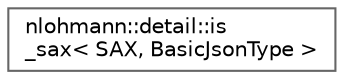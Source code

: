 digraph "类继承关系图"
{
 // LATEX_PDF_SIZE
  bgcolor="transparent";
  edge [fontname=Helvetica,fontsize=10,labelfontname=Helvetica,labelfontsize=10];
  node [fontname=Helvetica,fontsize=10,shape=box,height=0.2,width=0.4];
  rankdir="LR";
  Node0 [id="Node000000",label="nlohmann::detail::is\l_sax\< SAX, BasicJsonType \>",height=0.2,width=0.4,color="grey40", fillcolor="white", style="filled",URL="$structnlohmann_1_1detail_1_1is__sax.html",tooltip=" "];
}
